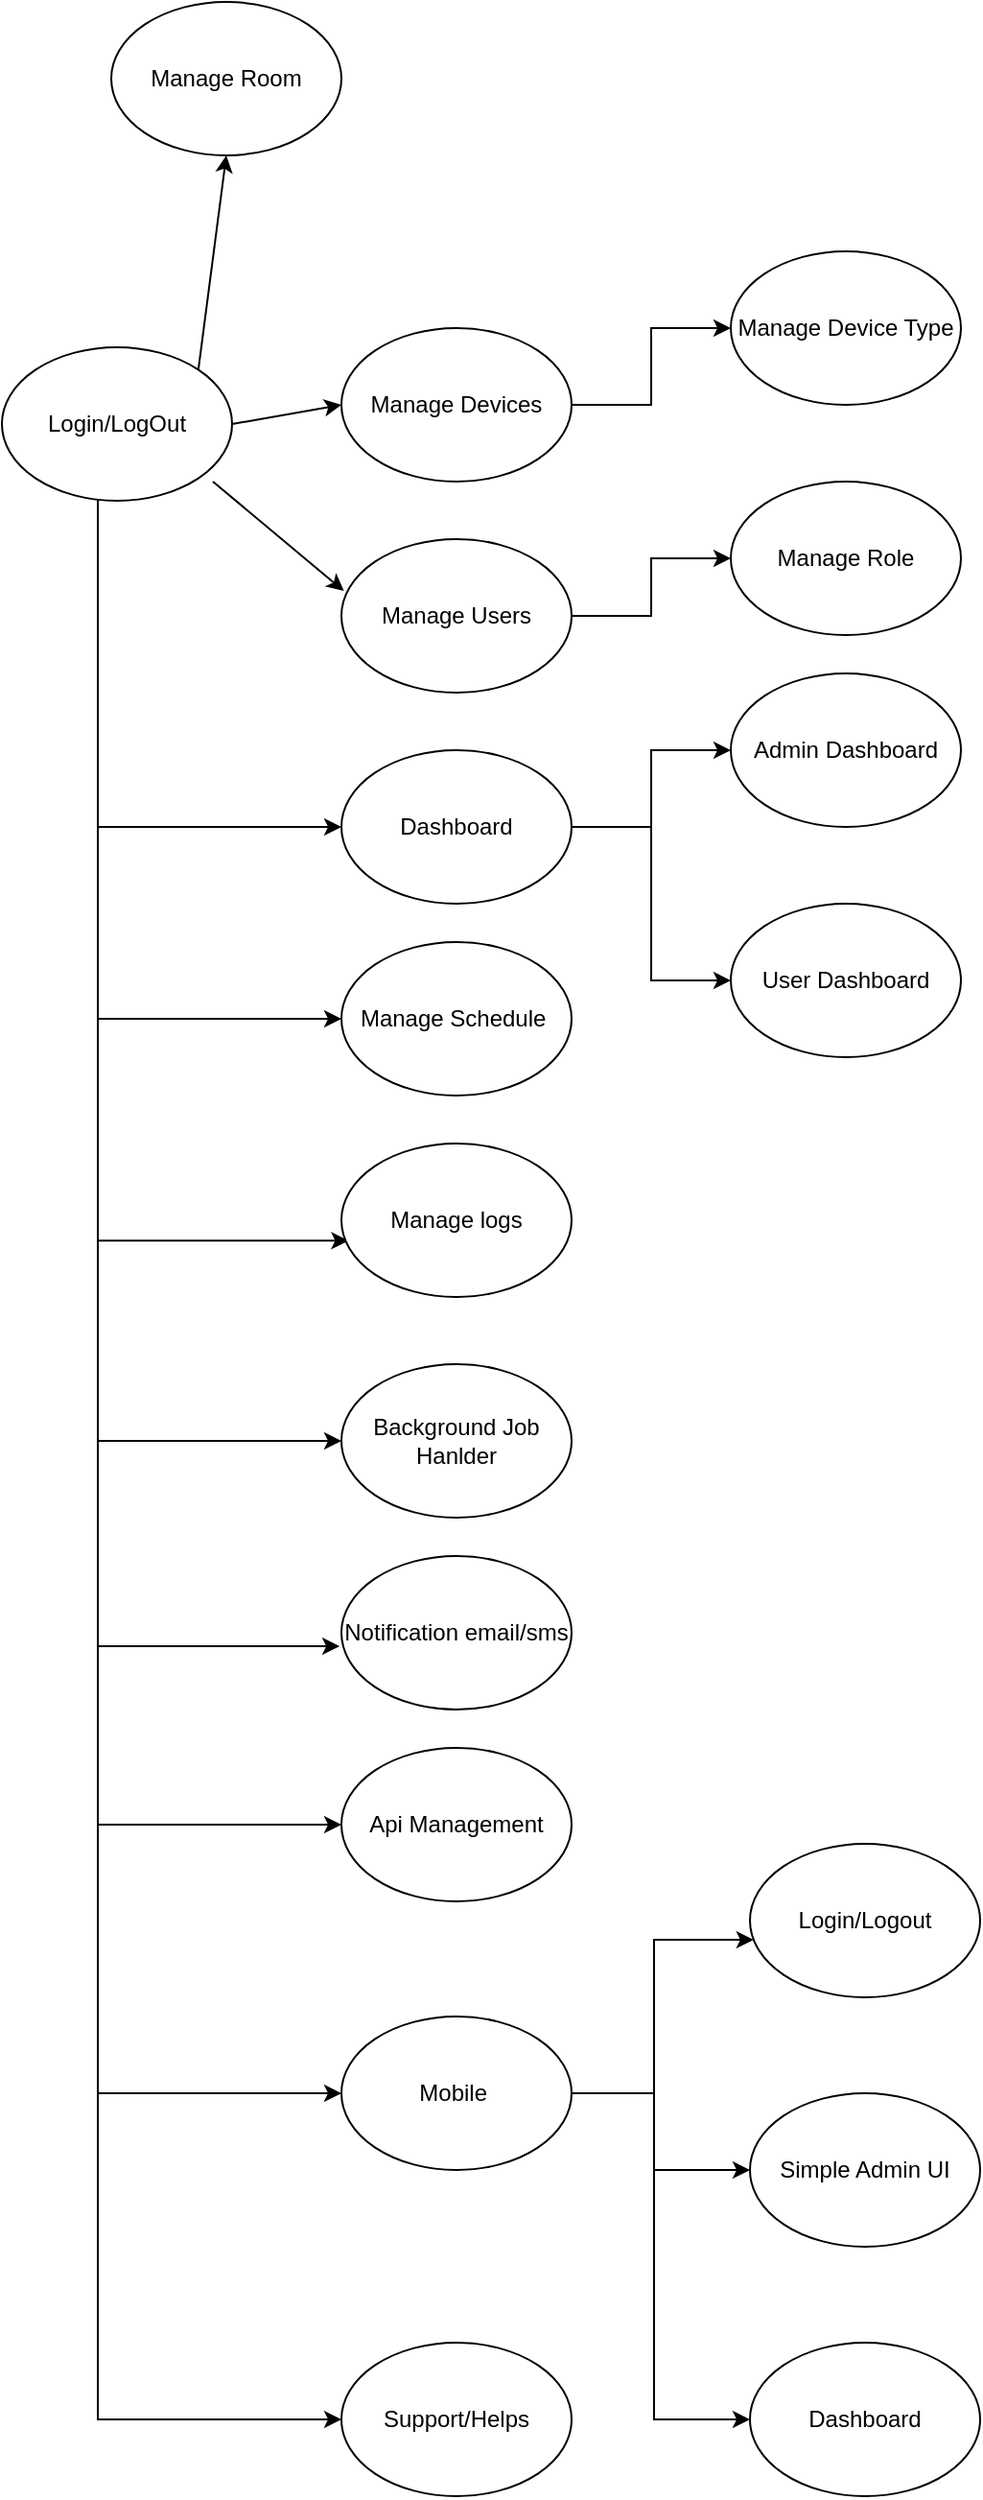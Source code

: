 <mxfile version="13.6.4" type="github">
  <diagram id="XePNZ8RyTEBNvWTDxhOs" name="Page-1">
    <mxGraphModel dx="1704" dy="1557" grid="1" gridSize="10" guides="1" tooltips="1" connect="1" arrows="1" fold="1" page="1" pageScale="1" pageWidth="827" pageHeight="1169" math="0" shadow="0">
      <root>
        <mxCell id="0" />
        <mxCell id="1" parent="0" />
        <mxCell id="wNEoZBbxvFsP1NaD30cC-2" value="Manage Room" style="ellipse;whiteSpace=wrap;html=1;" vertex="1" parent="1">
          <mxGeometry x="-653" y="-10" width="120" height="80" as="geometry" />
        </mxCell>
        <mxCell id="wNEoZBbxvFsP1NaD30cC-16" style="edgeStyle=orthogonalEdgeStyle;rounded=0;orthogonalLoop=1;jettySize=auto;html=1;" edge="1" parent="1" source="wNEoZBbxvFsP1NaD30cC-3" target="wNEoZBbxvFsP1NaD30cC-17">
          <mxGeometry relative="1" as="geometry">
            <mxPoint x="-340" y="170" as="targetPoint" />
          </mxGeometry>
        </mxCell>
        <mxCell id="wNEoZBbxvFsP1NaD30cC-3" value="Manage Devices" style="ellipse;whiteSpace=wrap;html=1;" vertex="1" parent="1">
          <mxGeometry x="-533" y="160" width="120" height="80" as="geometry" />
        </mxCell>
        <mxCell id="wNEoZBbxvFsP1NaD30cC-18" style="edgeStyle=orthogonalEdgeStyle;rounded=0;orthogonalLoop=1;jettySize=auto;html=1;" edge="1" parent="1" source="wNEoZBbxvFsP1NaD30cC-4" target="wNEoZBbxvFsP1NaD30cC-19">
          <mxGeometry relative="1" as="geometry">
            <mxPoint x="-330" y="280" as="targetPoint" />
          </mxGeometry>
        </mxCell>
        <mxCell id="wNEoZBbxvFsP1NaD30cC-4" value="Manage Users" style="ellipse;whiteSpace=wrap;html=1;" vertex="1" parent="1">
          <mxGeometry x="-533" y="270" width="120" height="80" as="geometry" />
        </mxCell>
        <mxCell id="wNEoZBbxvFsP1NaD30cC-10" style="edgeStyle=orthogonalEdgeStyle;rounded=0;orthogonalLoop=1;jettySize=auto;html=1;" edge="1" parent="1" source="wNEoZBbxvFsP1NaD30cC-5" target="wNEoZBbxvFsP1NaD30cC-9">
          <mxGeometry relative="1" as="geometry">
            <Array as="points">
              <mxPoint x="-660" y="420" />
            </Array>
          </mxGeometry>
        </mxCell>
        <mxCell id="wNEoZBbxvFsP1NaD30cC-11" style="edgeStyle=orthogonalEdgeStyle;rounded=0;orthogonalLoop=1;jettySize=auto;html=1;" edge="1" parent="1" source="wNEoZBbxvFsP1NaD30cC-5" target="wNEoZBbxvFsP1NaD30cC-12">
          <mxGeometry relative="1" as="geometry">
            <mxPoint x="-480" y="550" as="targetPoint" />
            <Array as="points">
              <mxPoint x="-660" y="520" />
            </Array>
          </mxGeometry>
        </mxCell>
        <mxCell id="wNEoZBbxvFsP1NaD30cC-15" style="edgeStyle=orthogonalEdgeStyle;rounded=0;orthogonalLoop=1;jettySize=auto;html=1;entryX=0;entryY=0.5;entryDx=0;entryDy=0;" edge="1" parent="1" source="wNEoZBbxvFsP1NaD30cC-5" target="wNEoZBbxvFsP1NaD30cC-14">
          <mxGeometry relative="1" as="geometry">
            <Array as="points">
              <mxPoint x="-660" y="740" />
              <mxPoint x="-533" y="740" />
            </Array>
          </mxGeometry>
        </mxCell>
        <mxCell id="wNEoZBbxvFsP1NaD30cC-24" style="edgeStyle=orthogonalEdgeStyle;rounded=0;orthogonalLoop=1;jettySize=auto;html=1;entryX=-0.008;entryY=0.588;entryDx=0;entryDy=0;entryPerimeter=0;" edge="1" parent="1" source="wNEoZBbxvFsP1NaD30cC-5" target="wNEoZBbxvFsP1NaD30cC-25">
          <mxGeometry relative="1" as="geometry">
            <mxPoint x="-510" y="800" as="targetPoint" />
            <Array as="points">
              <mxPoint x="-660" y="847" />
            </Array>
          </mxGeometry>
        </mxCell>
        <mxCell id="wNEoZBbxvFsP1NaD30cC-27" value="" style="edgeStyle=orthogonalEdgeStyle;rounded=0;orthogonalLoop=1;jettySize=auto;html=1;" edge="1" parent="1" source="wNEoZBbxvFsP1NaD30cC-5" target="wNEoZBbxvFsP1NaD30cC-26">
          <mxGeometry relative="1" as="geometry">
            <Array as="points">
              <mxPoint x="-660" y="940" />
            </Array>
          </mxGeometry>
        </mxCell>
        <mxCell id="wNEoZBbxvFsP1NaD30cC-33" value="" style="edgeStyle=orthogonalEdgeStyle;rounded=0;orthogonalLoop=1;jettySize=auto;html=1;" edge="1" parent="1" source="wNEoZBbxvFsP1NaD30cC-5" target="wNEoZBbxvFsP1NaD30cC-32">
          <mxGeometry relative="1" as="geometry">
            <Array as="points">
              <mxPoint x="-660" y="1080" />
            </Array>
          </mxGeometry>
        </mxCell>
        <mxCell id="wNEoZBbxvFsP1NaD30cC-42" style="edgeStyle=orthogonalEdgeStyle;rounded=0;orthogonalLoop=1;jettySize=auto;html=1;entryX=0.031;entryY=0.633;entryDx=0;entryDy=0;entryPerimeter=0;" edge="1" parent="1" source="wNEoZBbxvFsP1NaD30cC-5" target="wNEoZBbxvFsP1NaD30cC-41">
          <mxGeometry relative="1" as="geometry">
            <Array as="points">
              <mxPoint x="-660" y="636" />
            </Array>
          </mxGeometry>
        </mxCell>
        <mxCell id="wNEoZBbxvFsP1NaD30cC-43" style="edgeStyle=orthogonalEdgeStyle;rounded=0;orthogonalLoop=1;jettySize=auto;html=1;" edge="1" parent="1" source="wNEoZBbxvFsP1NaD30cC-5" target="wNEoZBbxvFsP1NaD30cC-44">
          <mxGeometry relative="1" as="geometry">
            <mxPoint x="-660" y="1271.333" as="targetPoint" />
            <Array as="points">
              <mxPoint x="-660" y="1250" />
            </Array>
          </mxGeometry>
        </mxCell>
        <mxCell id="wNEoZBbxvFsP1NaD30cC-5" value="Login/LogOut" style="ellipse;whiteSpace=wrap;html=1;" vertex="1" parent="1">
          <mxGeometry x="-710" y="170" width="120" height="80" as="geometry" />
        </mxCell>
        <mxCell id="wNEoZBbxvFsP1NaD30cC-6" value="" style="endArrow=classic;html=1;entryX=0.5;entryY=1;entryDx=0;entryDy=0;exitX=1;exitY=0;exitDx=0;exitDy=0;" edge="1" parent="1" source="wNEoZBbxvFsP1NaD30cC-5" target="wNEoZBbxvFsP1NaD30cC-2">
          <mxGeometry width="50" height="50" relative="1" as="geometry">
            <mxPoint x="-650" y="200" as="sourcePoint" />
            <mxPoint x="-600" y="150" as="targetPoint" />
          </mxGeometry>
        </mxCell>
        <mxCell id="wNEoZBbxvFsP1NaD30cC-7" value="" style="endArrow=classic;html=1;entryX=0;entryY=0.5;entryDx=0;entryDy=0;exitX=1;exitY=0.5;exitDx=0;exitDy=0;" edge="1" parent="1" source="wNEoZBbxvFsP1NaD30cC-5" target="wNEoZBbxvFsP1NaD30cC-3">
          <mxGeometry width="50" height="50" relative="1" as="geometry">
            <mxPoint x="-650" y="200" as="sourcePoint" />
            <mxPoint x="-600" y="150" as="targetPoint" />
          </mxGeometry>
        </mxCell>
        <mxCell id="wNEoZBbxvFsP1NaD30cC-8" value="" style="endArrow=classic;html=1;entryX=0.011;entryY=0.338;entryDx=0;entryDy=0;entryPerimeter=0;" edge="1" parent="1" target="wNEoZBbxvFsP1NaD30cC-4">
          <mxGeometry width="50" height="50" relative="1" as="geometry">
            <mxPoint x="-600" y="240" as="sourcePoint" />
            <mxPoint x="-600" y="150" as="targetPoint" />
          </mxGeometry>
        </mxCell>
        <mxCell id="wNEoZBbxvFsP1NaD30cC-20" style="edgeStyle=orthogonalEdgeStyle;rounded=0;orthogonalLoop=1;jettySize=auto;html=1;" edge="1" parent="1" source="wNEoZBbxvFsP1NaD30cC-9" target="wNEoZBbxvFsP1NaD30cC-21">
          <mxGeometry relative="1" as="geometry">
            <mxPoint x="-340" y="390" as="targetPoint" />
          </mxGeometry>
        </mxCell>
        <mxCell id="wNEoZBbxvFsP1NaD30cC-22" style="edgeStyle=orthogonalEdgeStyle;rounded=0;orthogonalLoop=1;jettySize=auto;html=1;" edge="1" parent="1" source="wNEoZBbxvFsP1NaD30cC-9" target="wNEoZBbxvFsP1NaD30cC-23">
          <mxGeometry relative="1" as="geometry">
            <mxPoint x="-370" y="490" as="targetPoint" />
          </mxGeometry>
        </mxCell>
        <mxCell id="wNEoZBbxvFsP1NaD30cC-9" value="Dashboard" style="ellipse;whiteSpace=wrap;html=1;" vertex="1" parent="1">
          <mxGeometry x="-533" y="380" width="120" height="80" as="geometry" />
        </mxCell>
        <mxCell id="wNEoZBbxvFsP1NaD30cC-12" value="Manage Schedule&amp;nbsp;" style="ellipse;whiteSpace=wrap;html=1;" vertex="1" parent="1">
          <mxGeometry x="-533" y="480" width="120" height="80" as="geometry" />
        </mxCell>
        <mxCell id="wNEoZBbxvFsP1NaD30cC-14" value="Background Job Hanlder" style="ellipse;whiteSpace=wrap;html=1;" vertex="1" parent="1">
          <mxGeometry x="-533" y="700" width="120" height="80" as="geometry" />
        </mxCell>
        <mxCell id="wNEoZBbxvFsP1NaD30cC-17" value="Manage Device Type" style="ellipse;whiteSpace=wrap;html=1;" vertex="1" parent="1">
          <mxGeometry x="-330" y="120" width="120" height="80" as="geometry" />
        </mxCell>
        <mxCell id="wNEoZBbxvFsP1NaD30cC-19" value="Manage Role" style="ellipse;whiteSpace=wrap;html=1;" vertex="1" parent="1">
          <mxGeometry x="-330" y="240" width="120" height="80" as="geometry" />
        </mxCell>
        <mxCell id="wNEoZBbxvFsP1NaD30cC-21" value="Admin Dashboard" style="ellipse;whiteSpace=wrap;html=1;" vertex="1" parent="1">
          <mxGeometry x="-330" y="340" width="120" height="80" as="geometry" />
        </mxCell>
        <mxCell id="wNEoZBbxvFsP1NaD30cC-23" value="User Dashboard" style="ellipse;whiteSpace=wrap;html=1;" vertex="1" parent="1">
          <mxGeometry x="-330" y="460" width="120" height="80" as="geometry" />
        </mxCell>
        <mxCell id="wNEoZBbxvFsP1NaD30cC-25" value="Notification email/sms" style="ellipse;whiteSpace=wrap;html=1;" vertex="1" parent="1">
          <mxGeometry x="-533" y="800" width="120" height="80" as="geometry" />
        </mxCell>
        <mxCell id="wNEoZBbxvFsP1NaD30cC-26" value="Api Management" style="ellipse;whiteSpace=wrap;html=1;" vertex="1" parent="1">
          <mxGeometry x="-533" y="900" width="120" height="80" as="geometry" />
        </mxCell>
        <mxCell id="wNEoZBbxvFsP1NaD30cC-35" value="" style="edgeStyle=orthogonalEdgeStyle;rounded=0;orthogonalLoop=1;jettySize=auto;html=1;" edge="1" parent="1" source="wNEoZBbxvFsP1NaD30cC-32" target="wNEoZBbxvFsP1NaD30cC-34">
          <mxGeometry relative="1" as="geometry">
            <Array as="points">
              <mxPoint x="-370" y="1080" />
              <mxPoint x="-370" y="1120" />
            </Array>
          </mxGeometry>
        </mxCell>
        <mxCell id="wNEoZBbxvFsP1NaD30cC-38" value="" style="edgeStyle=orthogonalEdgeStyle;rounded=0;orthogonalLoop=1;jettySize=auto;html=1;" edge="1" parent="1" source="wNEoZBbxvFsP1NaD30cC-32" target="wNEoZBbxvFsP1NaD30cC-37">
          <mxGeometry relative="1" as="geometry">
            <Array as="points">
              <mxPoint x="-370" y="1080" />
              <mxPoint x="-370" y="1250" />
            </Array>
          </mxGeometry>
        </mxCell>
        <mxCell id="wNEoZBbxvFsP1NaD30cC-39" style="edgeStyle=orthogonalEdgeStyle;rounded=0;orthogonalLoop=1;jettySize=auto;html=1;" edge="1" parent="1" source="wNEoZBbxvFsP1NaD30cC-32" target="wNEoZBbxvFsP1NaD30cC-40">
          <mxGeometry relative="1" as="geometry">
            <mxPoint x="-290" y="1000" as="targetPoint" />
            <Array as="points">
              <mxPoint x="-370" y="1080" />
              <mxPoint x="-370" y="1000" />
            </Array>
          </mxGeometry>
        </mxCell>
        <mxCell id="wNEoZBbxvFsP1NaD30cC-32" value="Mobile&amp;nbsp;" style="ellipse;whiteSpace=wrap;html=1;" vertex="1" parent="1">
          <mxGeometry x="-533" y="1040" width="120" height="80" as="geometry" />
        </mxCell>
        <mxCell id="wNEoZBbxvFsP1NaD30cC-34" value="Simple Admin UI" style="ellipse;whiteSpace=wrap;html=1;" vertex="1" parent="1">
          <mxGeometry x="-320" y="1080" width="120" height="80" as="geometry" />
        </mxCell>
        <mxCell id="wNEoZBbxvFsP1NaD30cC-37" value="Dashboard" style="ellipse;whiteSpace=wrap;html=1;" vertex="1" parent="1">
          <mxGeometry x="-320" y="1210" width="120" height="80" as="geometry" />
        </mxCell>
        <mxCell id="wNEoZBbxvFsP1NaD30cC-40" value="Login/Logout" style="ellipse;whiteSpace=wrap;html=1;" vertex="1" parent="1">
          <mxGeometry x="-320" y="950" width="120" height="80" as="geometry" />
        </mxCell>
        <mxCell id="wNEoZBbxvFsP1NaD30cC-41" value="Manage logs" style="ellipse;whiteSpace=wrap;html=1;" vertex="1" parent="1">
          <mxGeometry x="-533" y="585" width="120" height="80" as="geometry" />
        </mxCell>
        <mxCell id="wNEoZBbxvFsP1NaD30cC-44" value="Support/Helps" style="ellipse;whiteSpace=wrap;html=1;" vertex="1" parent="1">
          <mxGeometry x="-533" y="1210.003" width="120" height="80" as="geometry" />
        </mxCell>
      </root>
    </mxGraphModel>
  </diagram>
</mxfile>
